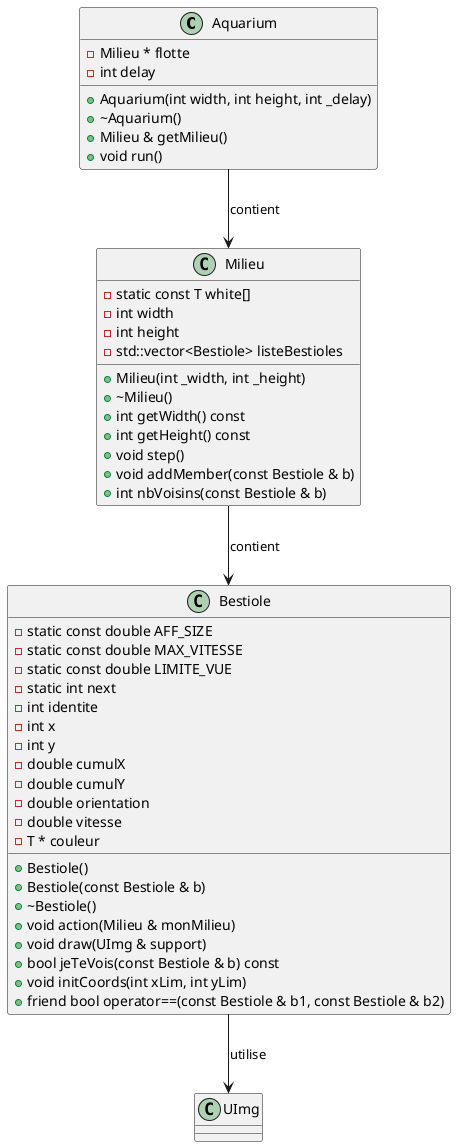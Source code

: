 @startuml
class Aquarium {
  - Milieu * flotte
  - int delay
  + Aquarium(int width, int height, int _delay)
  + ~Aquarium()
  + Milieu & getMilieu()
  + void run()
}

class Milieu {
  - static const T white[]
  - int width
  - int height
  - std::vector<Bestiole> listeBestioles
  + Milieu(int _width, int _height)
  + ~Milieu()
  + int getWidth() const
  + int getHeight() const
  + void step()
  + void addMember(const Bestiole & b)
  + int nbVoisins(const Bestiole & b)
}

class Bestiole {
  - static const double AFF_SIZE
  - static const double MAX_VITESSE
  - static const double LIMITE_VUE
  - static int next
  - int identite
  - int x
  - int y
  - double cumulX
  - double cumulY
  - double orientation
  - double vitesse
  - T * couleur
  + Bestiole()
  + Bestiole(const Bestiole & b)
  + ~Bestiole()
  + void action(Milieu & monMilieu)
  + void draw(UImg & support)
  + bool jeTeVois(const Bestiole & b) const
  + void initCoords(int xLim, int yLim)
  + friend bool operator==(const Bestiole & b1, const Bestiole & b2)
}

class UImg {
}

Aquarium --> Milieu : contient
Milieu --> Bestiole : contient
Bestiole --> UImg : utilise
@enduml
